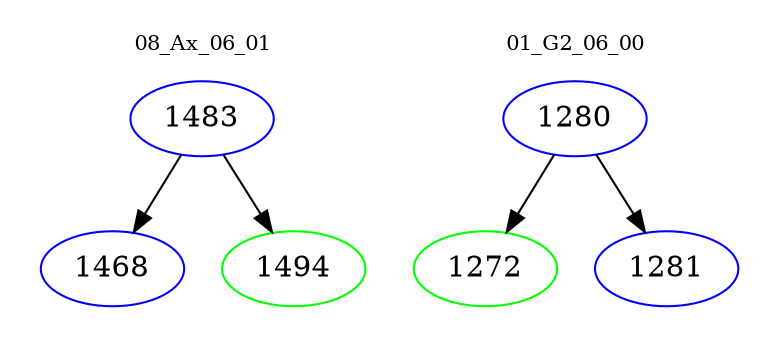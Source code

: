 digraph{
subgraph cluster_0 {
color = white
label = "08_Ax_06_01";
fontsize=10;
T0_1483 [label="1483", color="blue"]
T0_1483 -> T0_1468 [color="black"]
T0_1468 [label="1468", color="blue"]
T0_1483 -> T0_1494 [color="black"]
T0_1494 [label="1494", color="green"]
}
subgraph cluster_1 {
color = white
label = "01_G2_06_00";
fontsize=10;
T1_1280 [label="1280", color="blue"]
T1_1280 -> T1_1272 [color="black"]
T1_1272 [label="1272", color="green"]
T1_1280 -> T1_1281 [color="black"]
T1_1281 [label="1281", color="blue"]
}
}
